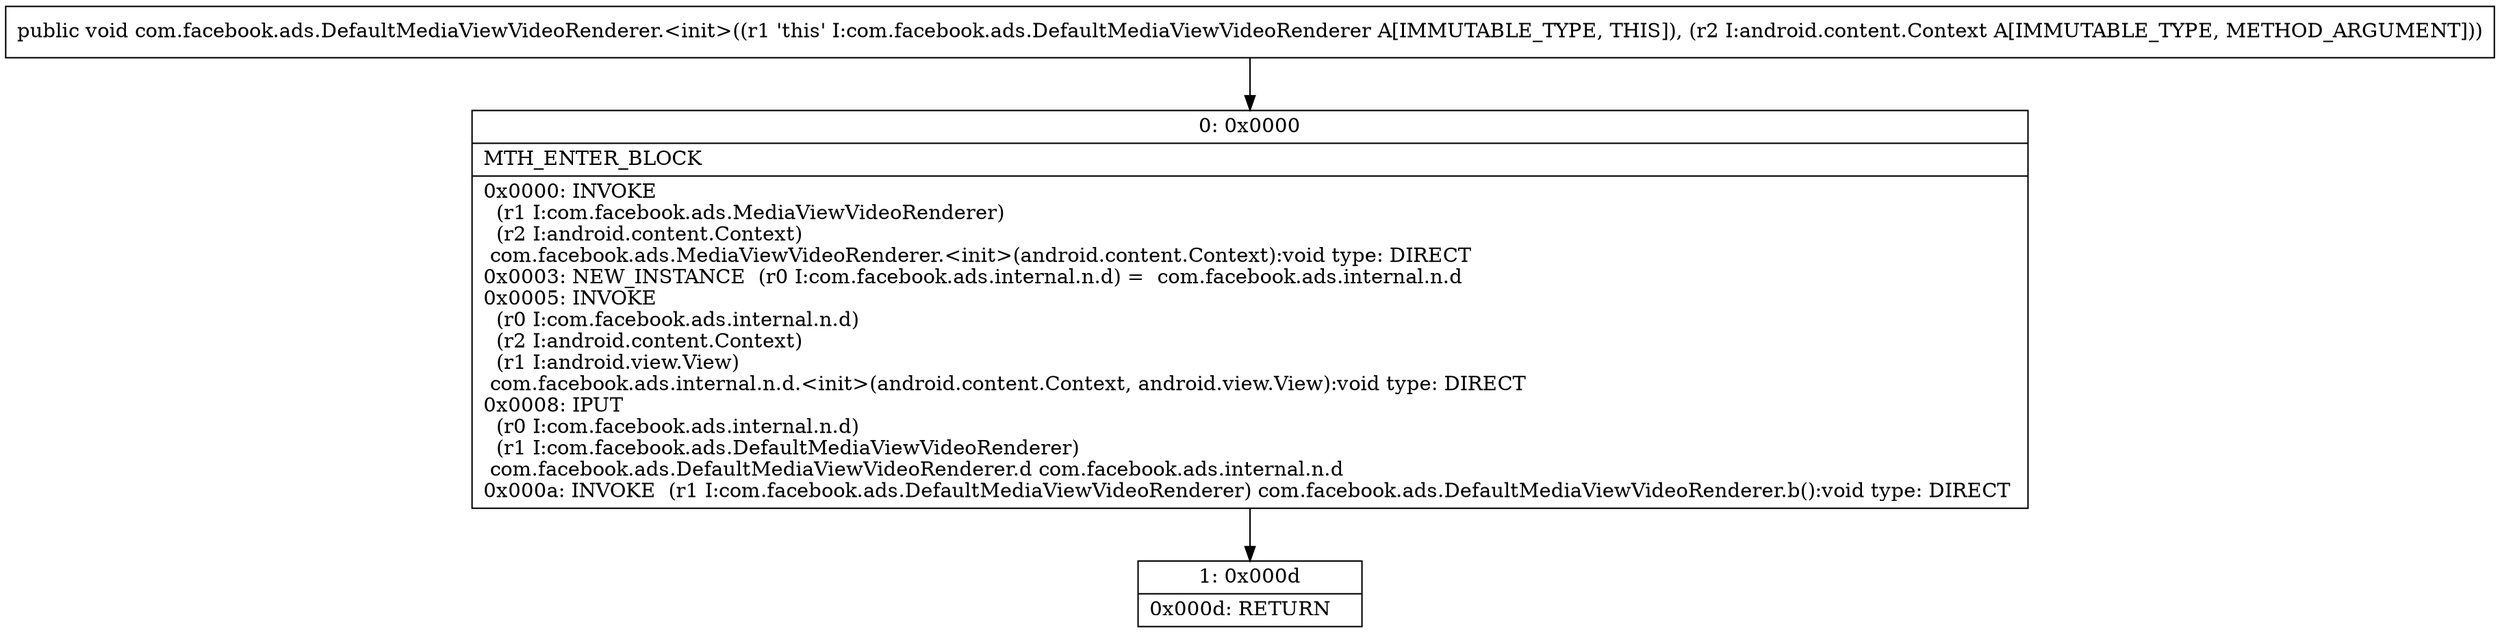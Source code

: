 digraph "CFG forcom.facebook.ads.DefaultMediaViewVideoRenderer.\<init\>(Landroid\/content\/Context;)V" {
Node_0 [shape=record,label="{0\:\ 0x0000|MTH_ENTER_BLOCK\l|0x0000: INVOKE  \l  (r1 I:com.facebook.ads.MediaViewVideoRenderer)\l  (r2 I:android.content.Context)\l com.facebook.ads.MediaViewVideoRenderer.\<init\>(android.content.Context):void type: DIRECT \l0x0003: NEW_INSTANCE  (r0 I:com.facebook.ads.internal.n.d) =  com.facebook.ads.internal.n.d \l0x0005: INVOKE  \l  (r0 I:com.facebook.ads.internal.n.d)\l  (r2 I:android.content.Context)\l  (r1 I:android.view.View)\l com.facebook.ads.internal.n.d.\<init\>(android.content.Context, android.view.View):void type: DIRECT \l0x0008: IPUT  \l  (r0 I:com.facebook.ads.internal.n.d)\l  (r1 I:com.facebook.ads.DefaultMediaViewVideoRenderer)\l com.facebook.ads.DefaultMediaViewVideoRenderer.d com.facebook.ads.internal.n.d \l0x000a: INVOKE  (r1 I:com.facebook.ads.DefaultMediaViewVideoRenderer) com.facebook.ads.DefaultMediaViewVideoRenderer.b():void type: DIRECT \l}"];
Node_1 [shape=record,label="{1\:\ 0x000d|0x000d: RETURN   \l}"];
MethodNode[shape=record,label="{public void com.facebook.ads.DefaultMediaViewVideoRenderer.\<init\>((r1 'this' I:com.facebook.ads.DefaultMediaViewVideoRenderer A[IMMUTABLE_TYPE, THIS]), (r2 I:android.content.Context A[IMMUTABLE_TYPE, METHOD_ARGUMENT])) }"];
MethodNode -> Node_0;
Node_0 -> Node_1;
}

